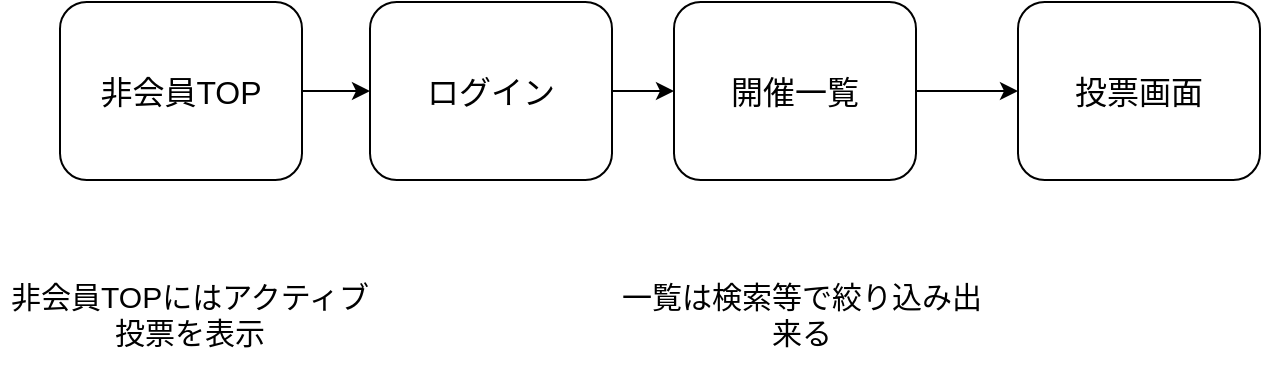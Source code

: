 <mxfile version="21.6.2" type="github">
  <diagram name="ページ1" id="pktk8Y2zDAOYJyQAGtqb">
    <mxGraphModel dx="2454" dy="716" grid="1" gridSize="10" guides="1" tooltips="1" connect="1" arrows="1" fold="1" page="1" pageScale="1" pageWidth="1654" pageHeight="1169" math="0" shadow="0">
      <root>
        <mxCell id="0" />
        <mxCell id="1" parent="0" />
        <mxCell id="EgLtF9qjkDAIR8KsBu2W-1" value="ログイン" style="rounded=1;whiteSpace=wrap;html=1;fontSize=16;" parent="1" vertex="1">
          <mxGeometry x="65" y="69" width="121" height="89" as="geometry" />
        </mxCell>
        <mxCell id="flOGztLd-X4DsbppzP0Q-1" value="開催一覧" style="rounded=1;whiteSpace=wrap;html=1;fontSize=16;" vertex="1" parent="1">
          <mxGeometry x="217" y="69" width="121" height="89" as="geometry" />
        </mxCell>
        <mxCell id="flOGztLd-X4DsbppzP0Q-2" value="投票画面" style="rounded=1;whiteSpace=wrap;html=1;fontSize=16;" vertex="1" parent="1">
          <mxGeometry x="389" y="69" width="121" height="89" as="geometry" />
        </mxCell>
        <mxCell id="flOGztLd-X4DsbppzP0Q-3" value="" style="endArrow=classic;html=1;rounded=0;entryX=0;entryY=0.5;entryDx=0;entryDy=0;exitX=1;exitY=0.5;exitDx=0;exitDy=0;" edge="1" parent="1" source="EgLtF9qjkDAIR8KsBu2W-1" target="flOGztLd-X4DsbppzP0Q-1">
          <mxGeometry width="50" height="50" relative="1" as="geometry">
            <mxPoint x="156" y="207" as="sourcePoint" />
            <mxPoint x="206" y="157" as="targetPoint" />
          </mxGeometry>
        </mxCell>
        <mxCell id="flOGztLd-X4DsbppzP0Q-4" value="" style="endArrow=classic;html=1;rounded=0;entryX=0;entryY=0.5;entryDx=0;entryDy=0;exitX=1;exitY=0.5;exitDx=0;exitDy=0;" edge="1" parent="1" source="flOGztLd-X4DsbppzP0Q-1" target="flOGztLd-X4DsbppzP0Q-2">
          <mxGeometry width="50" height="50" relative="1" as="geometry">
            <mxPoint x="299" y="234" as="sourcePoint" />
            <mxPoint x="349" y="184" as="targetPoint" />
          </mxGeometry>
        </mxCell>
        <mxCell id="flOGztLd-X4DsbppzP0Q-5" value="非会員TOP" style="rounded=1;whiteSpace=wrap;html=1;fontSize=16;" vertex="1" parent="1">
          <mxGeometry x="-90" y="69" width="121" height="89" as="geometry" />
        </mxCell>
        <mxCell id="flOGztLd-X4DsbppzP0Q-6" value="" style="endArrow=classic;html=1;rounded=0;entryX=0;entryY=0.5;entryDx=0;entryDy=0;exitX=1;exitY=0.5;exitDx=0;exitDy=0;" edge="1" parent="1" source="flOGztLd-X4DsbppzP0Q-5" target="EgLtF9qjkDAIR8KsBu2W-1">
          <mxGeometry width="50" height="50" relative="1" as="geometry">
            <mxPoint x="-10" y="220" as="sourcePoint" />
            <mxPoint x="40" y="170" as="targetPoint" />
          </mxGeometry>
        </mxCell>
        <mxCell id="flOGztLd-X4DsbppzP0Q-8" value="非会員TOPにはアクティブ投票を表示" style="text;html=1;strokeColor=none;fillColor=none;align=center;verticalAlign=middle;whiteSpace=wrap;rounded=0;fontSize=15;" vertex="1" parent="1">
          <mxGeometry x="-120" y="190" width="190" height="70" as="geometry" />
        </mxCell>
        <mxCell id="flOGztLd-X4DsbppzP0Q-9" value="一覧は検索等で絞り込み出来る" style="text;html=1;strokeColor=none;fillColor=none;align=center;verticalAlign=middle;whiteSpace=wrap;rounded=0;fontSize=15;" vertex="1" parent="1">
          <mxGeometry x="186" y="190" width="190" height="70" as="geometry" />
        </mxCell>
      </root>
    </mxGraphModel>
  </diagram>
</mxfile>
